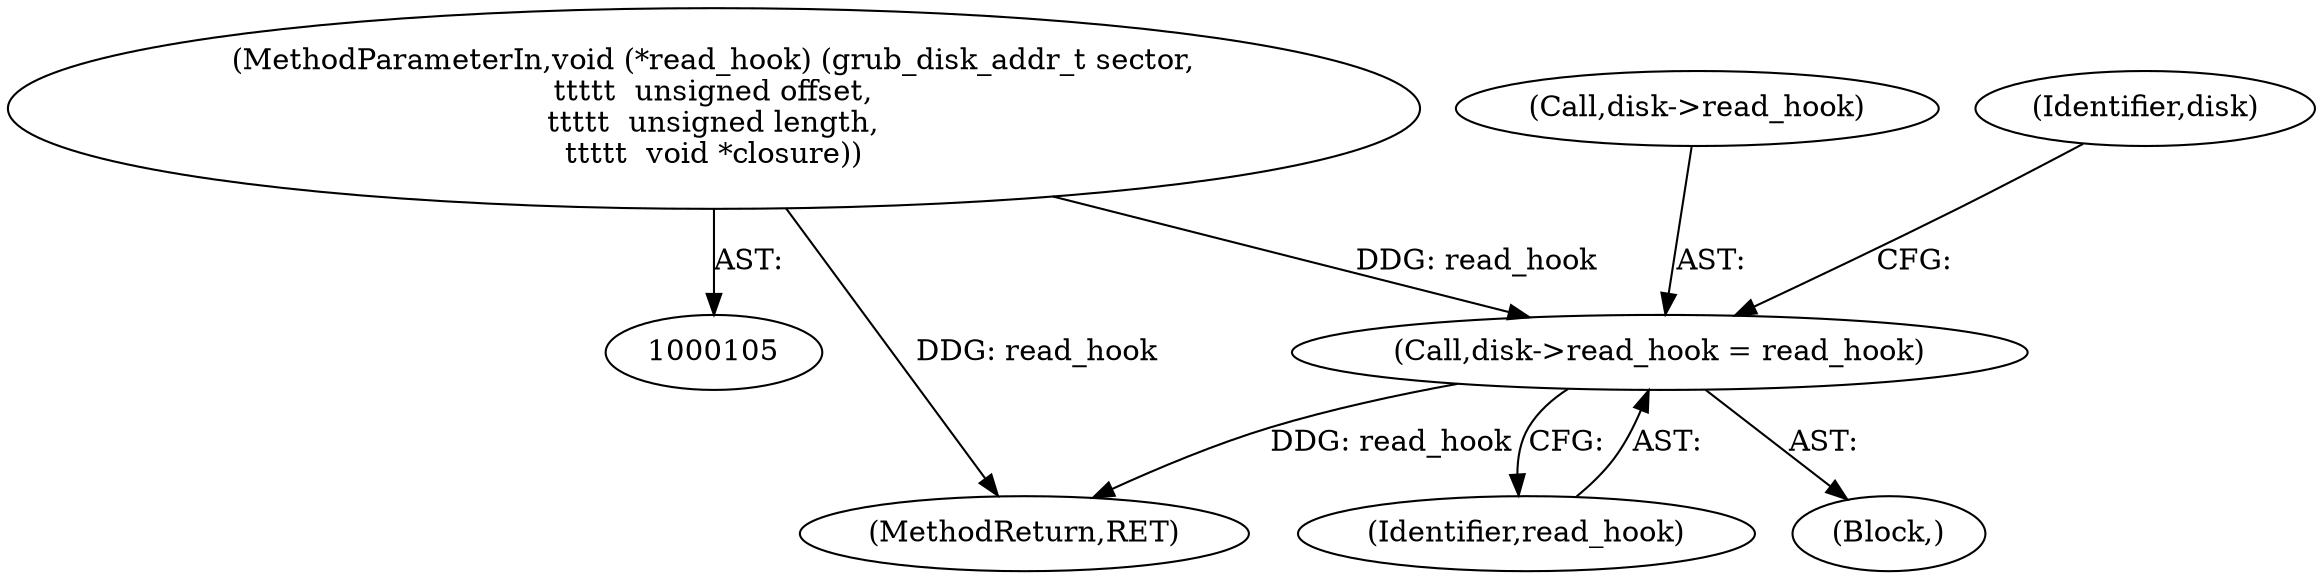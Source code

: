 digraph "0_radare2_796dd28aaa6b9fa76d99c42c4d5ff8b257cc2191_2@API" {
"1000250" [label="(Call,disk->read_hook = read_hook)"];
"1000108" [label="(MethodParameterIn,void (*read_hook) (grub_disk_addr_t sector,\n\t\t\t\t\t  unsigned offset,\n\t\t\t\t\t  unsigned length,\n\t\t\t\t\t  void *closure))"];
"1000108" [label="(MethodParameterIn,void (*read_hook) (grub_disk_addr_t sector,\n\t\t\t\t\t  unsigned offset,\n\t\t\t\t\t  unsigned length,\n\t\t\t\t\t  void *closure))"];
"1000249" [label="(Block,)"];
"1000251" [label="(Call,disk->read_hook)"];
"1000298" [label="(MethodReturn,RET)"];
"1000257" [label="(Identifier,disk)"];
"1000250" [label="(Call,disk->read_hook = read_hook)"];
"1000254" [label="(Identifier,read_hook)"];
"1000250" -> "1000249"  [label="AST: "];
"1000250" -> "1000254"  [label="CFG: "];
"1000251" -> "1000250"  [label="AST: "];
"1000254" -> "1000250"  [label="AST: "];
"1000257" -> "1000250"  [label="CFG: "];
"1000250" -> "1000298"  [label="DDG: read_hook"];
"1000108" -> "1000250"  [label="DDG: read_hook"];
"1000108" -> "1000105"  [label="AST: "];
"1000108" -> "1000298"  [label="DDG: read_hook"];
}
